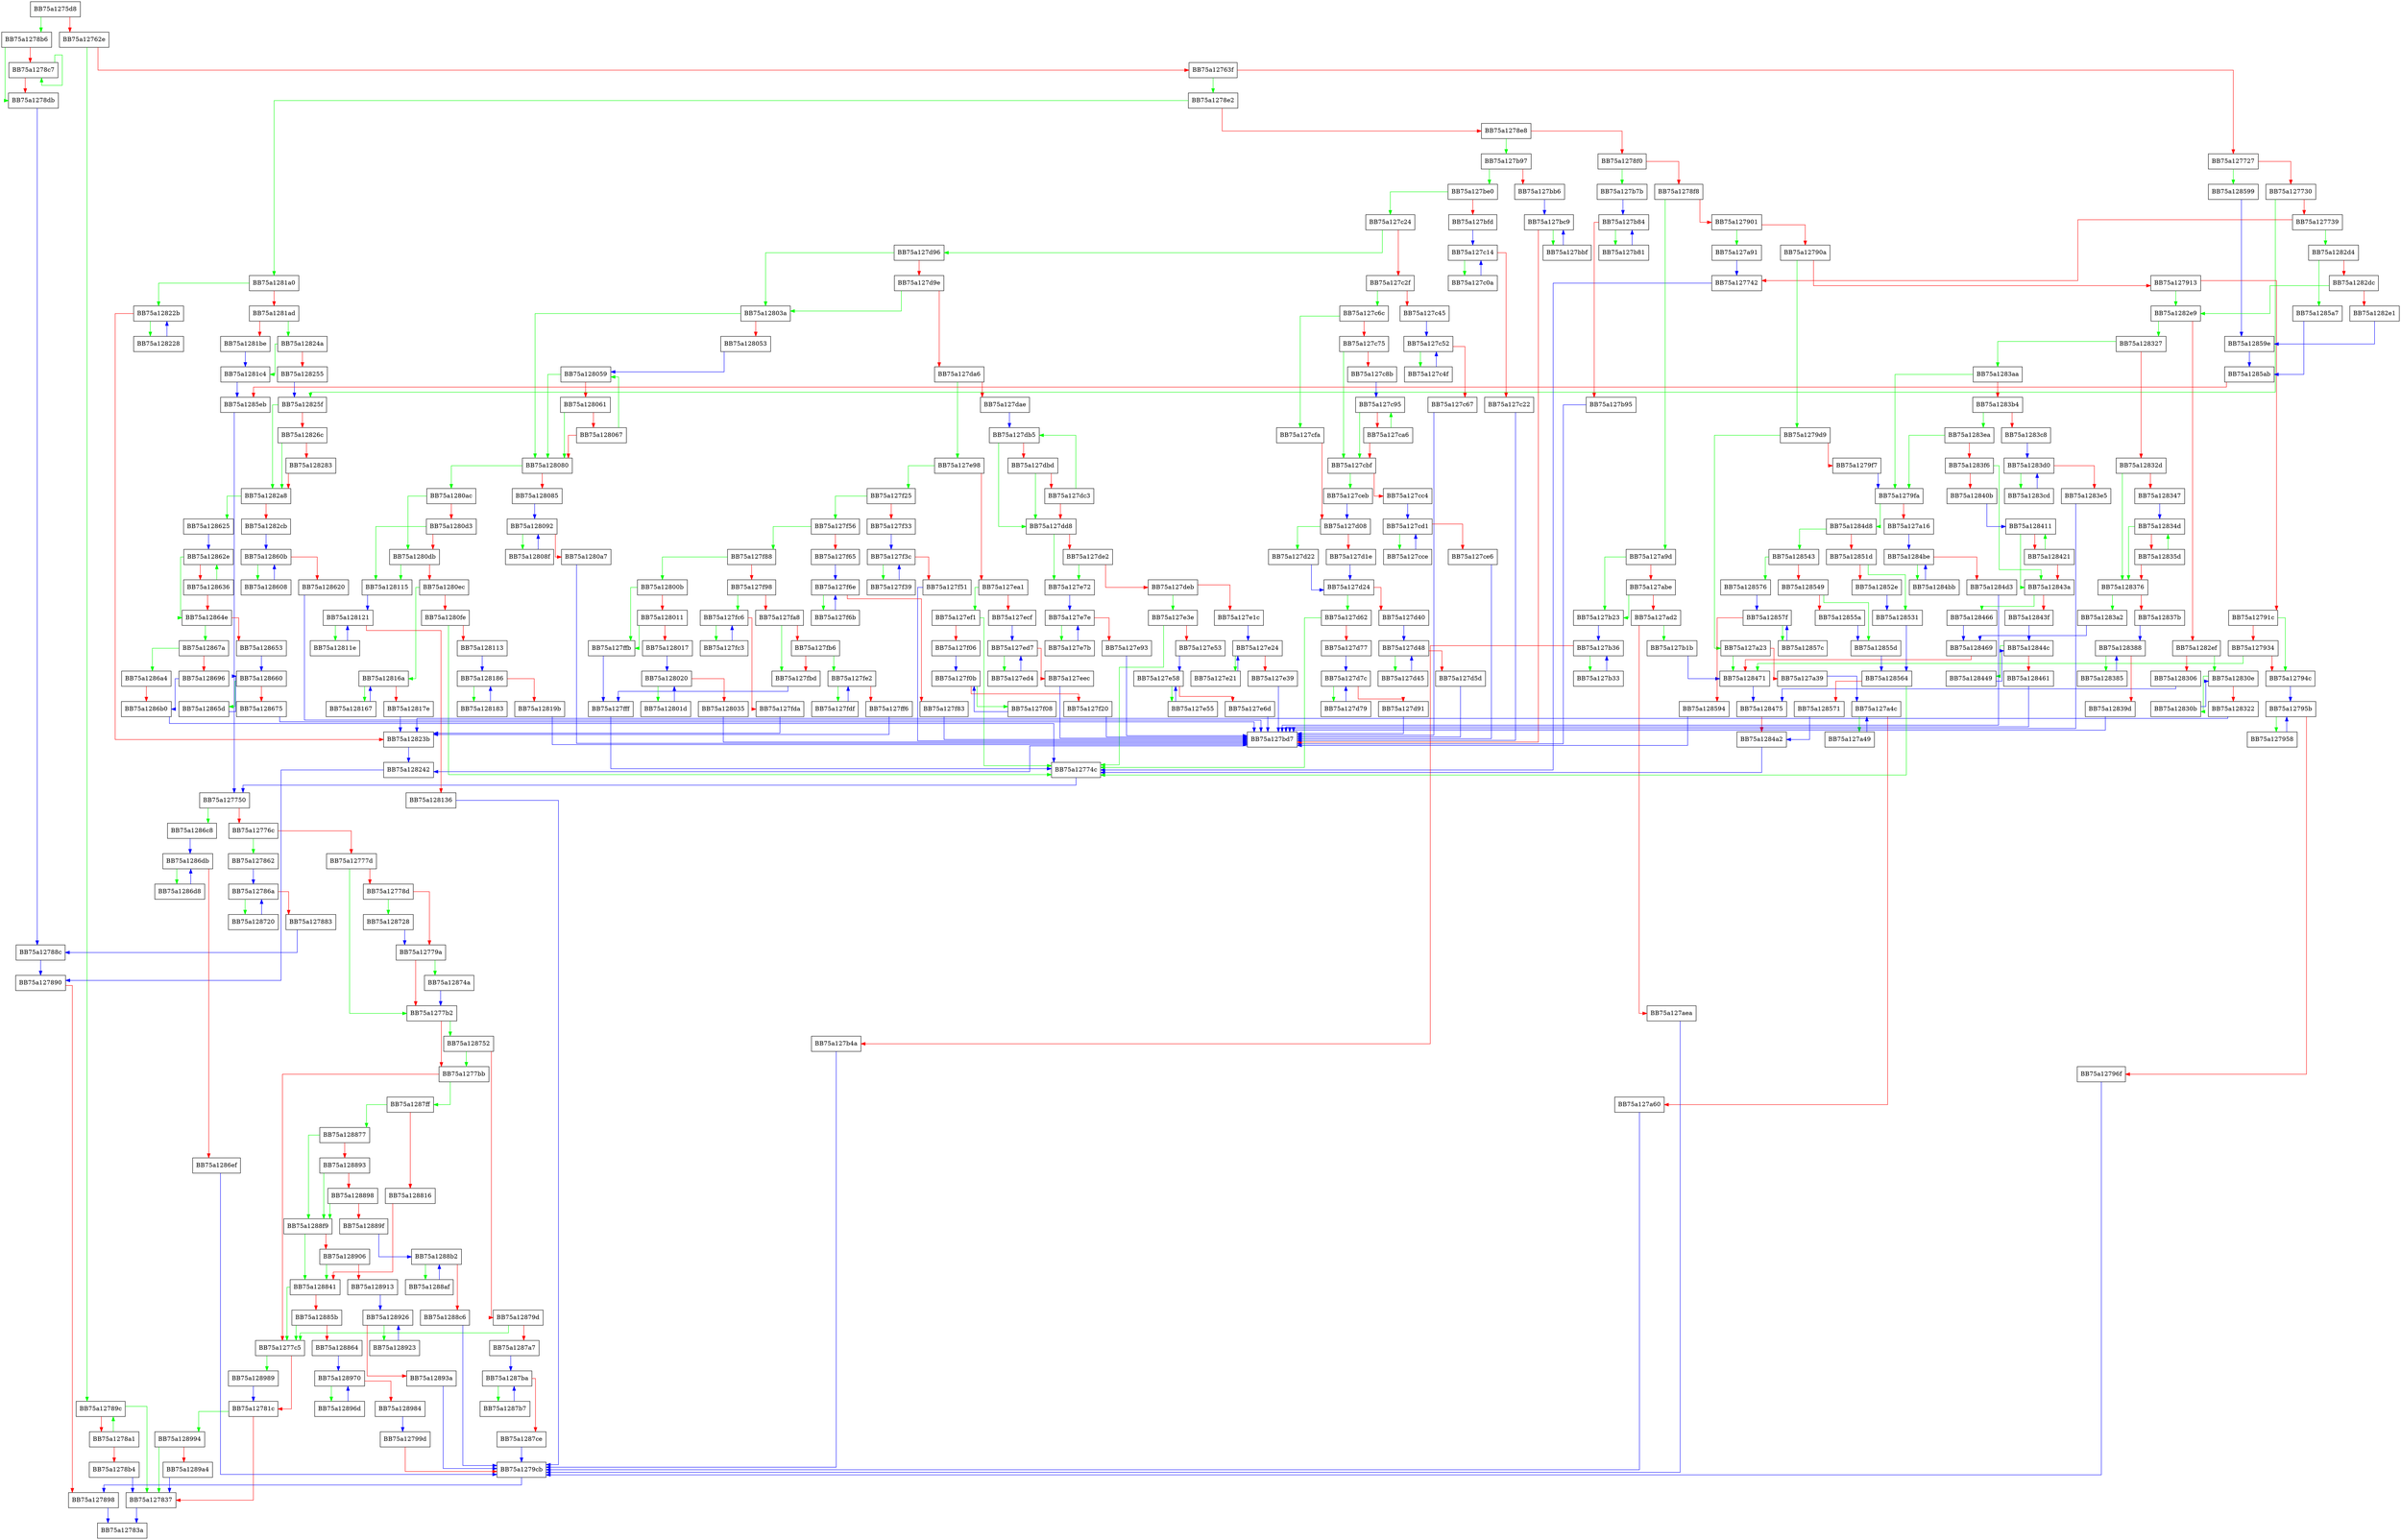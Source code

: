 digraph parse_perl_extension {
  node [shape="box"];
  graph [splines=ortho];
  BB75a1275d8 -> BB75a1278b6 [color="green"];
  BB75a1275d8 -> BB75a12762e [color="red"];
  BB75a12762e -> BB75a12789c [color="green"];
  BB75a12762e -> BB75a12763f [color="red"];
  BB75a12763f -> BB75a1278e2 [color="green"];
  BB75a12763f -> BB75a127727 [color="red"];
  BB75a127727 -> BB75a128599 [color="green"];
  BB75a127727 -> BB75a127730 [color="red"];
  BB75a127730 -> BB75a12825f [color="green"];
  BB75a127730 -> BB75a127739 [color="red"];
  BB75a127739 -> BB75a1282d4 [color="green"];
  BB75a127739 -> BB75a127742 [color="red"];
  BB75a127742 -> BB75a12774c [color="blue"];
  BB75a12774c -> BB75a127750 [color="blue"];
  BB75a127750 -> BB75a1286c8 [color="green"];
  BB75a127750 -> BB75a12776c [color="red"];
  BB75a12776c -> BB75a127862 [color="green"];
  BB75a12776c -> BB75a12777d [color="red"];
  BB75a12777d -> BB75a1277b2 [color="green"];
  BB75a12777d -> BB75a12778d [color="red"];
  BB75a12778d -> BB75a128728 [color="green"];
  BB75a12778d -> BB75a12779a [color="red"];
  BB75a12779a -> BB75a12874a [color="green"];
  BB75a12779a -> BB75a1277b2 [color="red"];
  BB75a1277b2 -> BB75a128752 [color="green"];
  BB75a1277b2 -> BB75a1277bb [color="red"];
  BB75a1277bb -> BB75a1287ff [color="green"];
  BB75a1277bb -> BB75a1277c5 [color="red"];
  BB75a1277c5 -> BB75a128989 [color="green"];
  BB75a1277c5 -> BB75a12781c [color="red"];
  BB75a12781c -> BB75a128994 [color="green"];
  BB75a12781c -> BB75a127837 [color="red"];
  BB75a127837 -> BB75a12783a [color="blue"];
  BB75a127862 -> BB75a12786a [color="blue"];
  BB75a12786a -> BB75a128720 [color="green"];
  BB75a12786a -> BB75a127883 [color="red"];
  BB75a127883 -> BB75a12788c [color="blue"];
  BB75a12788c -> BB75a127890 [color="blue"];
  BB75a127890 -> BB75a127898 [color="red"];
  BB75a127898 -> BB75a12783a [color="blue"];
  BB75a12789c -> BB75a127837 [color="green"];
  BB75a12789c -> BB75a1278a1 [color="red"];
  BB75a1278a1 -> BB75a12789c [color="green"];
  BB75a1278a1 -> BB75a1278b4 [color="red"];
  BB75a1278b4 -> BB75a127837 [color="blue"];
  BB75a1278b6 -> BB75a1278db [color="green"];
  BB75a1278b6 -> BB75a1278c7 [color="red"];
  BB75a1278c7 -> BB75a1278c7 [color="green"];
  BB75a1278c7 -> BB75a1278db [color="red"];
  BB75a1278db -> BB75a12788c [color="blue"];
  BB75a1278e2 -> BB75a1281a0 [color="green"];
  BB75a1278e2 -> BB75a1278e8 [color="red"];
  BB75a1278e8 -> BB75a127b97 [color="green"];
  BB75a1278e8 -> BB75a1278f0 [color="red"];
  BB75a1278f0 -> BB75a127b7b [color="green"];
  BB75a1278f0 -> BB75a1278f8 [color="red"];
  BB75a1278f8 -> BB75a127a9d [color="green"];
  BB75a1278f8 -> BB75a127901 [color="red"];
  BB75a127901 -> BB75a127a91 [color="green"];
  BB75a127901 -> BB75a12790a [color="red"];
  BB75a12790a -> BB75a1279d9 [color="green"];
  BB75a12790a -> BB75a127913 [color="red"];
  BB75a127913 -> BB75a1282e9 [color="green"];
  BB75a127913 -> BB75a12791c [color="red"];
  BB75a12791c -> BB75a12794c [color="green"];
  BB75a12791c -> BB75a127934 [color="red"];
  BB75a127934 -> BB75a128471 [color="green"];
  BB75a127934 -> BB75a12794c [color="red"];
  BB75a12794c -> BB75a12795b [color="blue"];
  BB75a127958 -> BB75a12795b [color="blue"];
  BB75a12795b -> BB75a127958 [color="green"];
  BB75a12795b -> BB75a12796f [color="red"];
  BB75a12796f -> BB75a1279cb [color="blue"];
  BB75a12799d -> BB75a1279cb [color="red"];
  BB75a1279cb -> BB75a127898 [color="blue"];
  BB75a1279d9 -> BB75a127a23 [color="green"];
  BB75a1279d9 -> BB75a1279f7 [color="red"];
  BB75a1279f7 -> BB75a1279fa [color="blue"];
  BB75a1279fa -> BB75a1284d8 [color="green"];
  BB75a1279fa -> BB75a127a16 [color="red"];
  BB75a127a16 -> BB75a1284be [color="blue"];
  BB75a127a23 -> BB75a128471 [color="green"];
  BB75a127a23 -> BB75a127a39 [color="red"];
  BB75a127a39 -> BB75a127a4c [color="blue"];
  BB75a127a49 -> BB75a127a4c [color="blue"];
  BB75a127a4c -> BB75a127a49 [color="green"];
  BB75a127a4c -> BB75a127a60 [color="red"];
  BB75a127a60 -> BB75a1279cb [color="blue"];
  BB75a127a91 -> BB75a127742 [color="blue"];
  BB75a127a9d -> BB75a127b23 [color="green"];
  BB75a127a9d -> BB75a127abe [color="red"];
  BB75a127abe -> BB75a127b23 [color="green"];
  BB75a127abe -> BB75a127ad2 [color="red"];
  BB75a127ad2 -> BB75a127b1b [color="green"];
  BB75a127ad2 -> BB75a127aea [color="red"];
  BB75a127aea -> BB75a1279cb [color="blue"];
  BB75a127b1b -> BB75a128471 [color="blue"];
  BB75a127b23 -> BB75a127b36 [color="blue"];
  BB75a127b33 -> BB75a127b36 [color="blue"];
  BB75a127b36 -> BB75a127b33 [color="green"];
  BB75a127b36 -> BB75a127b4a [color="red"];
  BB75a127b4a -> BB75a1279cb [color="blue"];
  BB75a127b7b -> BB75a127b84 [color="blue"];
  BB75a127b81 -> BB75a127b84 [color="blue"];
  BB75a127b84 -> BB75a127b81 [color="green"];
  BB75a127b84 -> BB75a127b95 [color="red"];
  BB75a127b95 -> BB75a127bd7 [color="blue"];
  BB75a127b97 -> BB75a127be0 [color="green"];
  BB75a127b97 -> BB75a127bb6 [color="red"];
  BB75a127bb6 -> BB75a127bc9 [color="blue"];
  BB75a127bbf -> BB75a127bc9 [color="blue"];
  BB75a127bc9 -> BB75a127bbf [color="green"];
  BB75a127bc9 -> BB75a127bd7 [color="red"];
  BB75a127bd7 -> BB75a128242 [color="blue"];
  BB75a127be0 -> BB75a127c24 [color="green"];
  BB75a127be0 -> BB75a127bfd [color="red"];
  BB75a127bfd -> BB75a127c14 [color="blue"];
  BB75a127c0a -> BB75a127c14 [color="blue"];
  BB75a127c14 -> BB75a127c0a [color="green"];
  BB75a127c14 -> BB75a127c22 [color="red"];
  BB75a127c22 -> BB75a127bd7 [color="blue"];
  BB75a127c24 -> BB75a127d96 [color="green"];
  BB75a127c24 -> BB75a127c2f [color="red"];
  BB75a127c2f -> BB75a127c6c [color="green"];
  BB75a127c2f -> BB75a127c45 [color="red"];
  BB75a127c45 -> BB75a127c52 [color="blue"];
  BB75a127c4f -> BB75a127c52 [color="blue"];
  BB75a127c52 -> BB75a127c4f [color="green"];
  BB75a127c52 -> BB75a127c67 [color="red"];
  BB75a127c67 -> BB75a127bd7 [color="blue"];
  BB75a127c6c -> BB75a127cfa [color="green"];
  BB75a127c6c -> BB75a127c75 [color="red"];
  BB75a127c75 -> BB75a127cbf [color="green"];
  BB75a127c75 -> BB75a127c8b [color="red"];
  BB75a127c8b -> BB75a127c95 [color="blue"];
  BB75a127c95 -> BB75a127cbf [color="green"];
  BB75a127c95 -> BB75a127ca6 [color="red"];
  BB75a127ca6 -> BB75a127c95 [color="green"];
  BB75a127ca6 -> BB75a127cbf [color="red"];
  BB75a127cbf -> BB75a127ceb [color="green"];
  BB75a127cbf -> BB75a127cc4 [color="red"];
  BB75a127cc4 -> BB75a127cd1 [color="blue"];
  BB75a127cce -> BB75a127cd1 [color="blue"];
  BB75a127cd1 -> BB75a127cce [color="green"];
  BB75a127cd1 -> BB75a127ce6 [color="red"];
  BB75a127ce6 -> BB75a127bd7 [color="blue"];
  BB75a127ceb -> BB75a127d08 [color="blue"];
  BB75a127cfa -> BB75a127d08 [color="red"];
  BB75a127d08 -> BB75a127d22 [color="green"];
  BB75a127d08 -> BB75a127d1e [color="red"];
  BB75a127d1e -> BB75a127d24 [color="blue"];
  BB75a127d22 -> BB75a127d24 [color="blue"];
  BB75a127d24 -> BB75a127d62 [color="green"];
  BB75a127d24 -> BB75a127d40 [color="red"];
  BB75a127d40 -> BB75a127d48 [color="blue"];
  BB75a127d45 -> BB75a127d48 [color="blue"];
  BB75a127d48 -> BB75a127d45 [color="green"];
  BB75a127d48 -> BB75a127d5d [color="red"];
  BB75a127d5d -> BB75a127bd7 [color="blue"];
  BB75a127d62 -> BB75a12774c [color="green"];
  BB75a127d62 -> BB75a127d77 [color="red"];
  BB75a127d77 -> BB75a127d7c [color="blue"];
  BB75a127d79 -> BB75a127d7c [color="blue"];
  BB75a127d7c -> BB75a127d79 [color="green"];
  BB75a127d7c -> BB75a127d91 [color="red"];
  BB75a127d91 -> BB75a127bd7 [color="blue"];
  BB75a127d96 -> BB75a12803a [color="green"];
  BB75a127d96 -> BB75a127d9e [color="red"];
  BB75a127d9e -> BB75a12803a [color="green"];
  BB75a127d9e -> BB75a127da6 [color="red"];
  BB75a127da6 -> BB75a127e98 [color="green"];
  BB75a127da6 -> BB75a127dae [color="red"];
  BB75a127dae -> BB75a127db5 [color="blue"];
  BB75a127db5 -> BB75a127dd8 [color="green"];
  BB75a127db5 -> BB75a127dbd [color="red"];
  BB75a127dbd -> BB75a127dd8 [color="green"];
  BB75a127dbd -> BB75a127dc3 [color="red"];
  BB75a127dc3 -> BB75a127db5 [color="green"];
  BB75a127dc3 -> BB75a127dd8 [color="red"];
  BB75a127dd8 -> BB75a127e72 [color="green"];
  BB75a127dd8 -> BB75a127de2 [color="red"];
  BB75a127de2 -> BB75a127e72 [color="green"];
  BB75a127de2 -> BB75a127deb [color="red"];
  BB75a127deb -> BB75a127e3e [color="green"];
  BB75a127deb -> BB75a127e1c [color="red"];
  BB75a127e1c -> BB75a127e24 [color="blue"];
  BB75a127e21 -> BB75a127e24 [color="blue"];
  BB75a127e24 -> BB75a127e21 [color="green"];
  BB75a127e24 -> BB75a127e39 [color="red"];
  BB75a127e39 -> BB75a127bd7 [color="blue"];
  BB75a127e3e -> BB75a12774c [color="green"];
  BB75a127e3e -> BB75a127e53 [color="red"];
  BB75a127e53 -> BB75a127e58 [color="blue"];
  BB75a127e55 -> BB75a127e58 [color="blue"];
  BB75a127e58 -> BB75a127e55 [color="green"];
  BB75a127e58 -> BB75a127e6d [color="red"];
  BB75a127e6d -> BB75a127bd7 [color="blue"];
  BB75a127e72 -> BB75a127e7e [color="blue"];
  BB75a127e7b -> BB75a127e7e [color="blue"];
  BB75a127e7e -> BB75a127e7b [color="green"];
  BB75a127e7e -> BB75a127e93 [color="red"];
  BB75a127e93 -> BB75a127bd7 [color="blue"];
  BB75a127e98 -> BB75a127f25 [color="green"];
  BB75a127e98 -> BB75a127ea1 [color="red"];
  BB75a127ea1 -> BB75a127ef1 [color="green"];
  BB75a127ea1 -> BB75a127ecf [color="red"];
  BB75a127ecf -> BB75a127ed7 [color="blue"];
  BB75a127ed4 -> BB75a127ed7 [color="blue"];
  BB75a127ed7 -> BB75a127ed4 [color="green"];
  BB75a127ed7 -> BB75a127eec [color="red"];
  BB75a127eec -> BB75a127bd7 [color="blue"];
  BB75a127ef1 -> BB75a12774c [color="green"];
  BB75a127ef1 -> BB75a127f06 [color="red"];
  BB75a127f06 -> BB75a127f0b [color="blue"];
  BB75a127f08 -> BB75a127f0b [color="blue"];
  BB75a127f0b -> BB75a127f08 [color="green"];
  BB75a127f0b -> BB75a127f20 [color="red"];
  BB75a127f20 -> BB75a127bd7 [color="blue"];
  BB75a127f25 -> BB75a127f56 [color="green"];
  BB75a127f25 -> BB75a127f33 [color="red"];
  BB75a127f33 -> BB75a127f3c [color="blue"];
  BB75a127f39 -> BB75a127f3c [color="blue"];
  BB75a127f3c -> BB75a127f39 [color="green"];
  BB75a127f3c -> BB75a127f51 [color="red"];
  BB75a127f51 -> BB75a127bd7 [color="blue"];
  BB75a127f56 -> BB75a127f88 [color="green"];
  BB75a127f56 -> BB75a127f65 [color="red"];
  BB75a127f65 -> BB75a127f6e [color="blue"];
  BB75a127f6b -> BB75a127f6e [color="blue"];
  BB75a127f6e -> BB75a127f6b [color="green"];
  BB75a127f6e -> BB75a127f83 [color="red"];
  BB75a127f83 -> BB75a127bd7 [color="blue"];
  BB75a127f88 -> BB75a12800b [color="green"];
  BB75a127f88 -> BB75a127f98 [color="red"];
  BB75a127f98 -> BB75a127fc6 [color="green"];
  BB75a127f98 -> BB75a127fa8 [color="red"];
  BB75a127fa8 -> BB75a127fbd [color="green"];
  BB75a127fa8 -> BB75a127fb6 [color="red"];
  BB75a127fb6 -> BB75a127fe2 [color="green"];
  BB75a127fb6 -> BB75a127fbd [color="red"];
  BB75a127fbd -> BB75a127fff [color="blue"];
  BB75a127fc3 -> BB75a127fc6 [color="blue"];
  BB75a127fc6 -> BB75a127fc3 [color="green"];
  BB75a127fc6 -> BB75a127fda [color="red"];
  BB75a127fda -> BB75a12823b [color="blue"];
  BB75a127fdf -> BB75a127fe2 [color="blue"];
  BB75a127fe2 -> BB75a127fdf [color="green"];
  BB75a127fe2 -> BB75a127ff6 [color="red"];
  BB75a127ff6 -> BB75a12823b [color="blue"];
  BB75a127ffb -> BB75a127fff [color="blue"];
  BB75a127fff -> BB75a12774c [color="blue"];
  BB75a12800b -> BB75a127ffb [color="green"];
  BB75a12800b -> BB75a128011 [color="red"];
  BB75a128011 -> BB75a127ffb [color="green"];
  BB75a128011 -> BB75a128017 [color="red"];
  BB75a128017 -> BB75a128020 [color="blue"];
  BB75a12801d -> BB75a128020 [color="blue"];
  BB75a128020 -> BB75a12801d [color="green"];
  BB75a128020 -> BB75a128035 [color="red"];
  BB75a128035 -> BB75a127bd7 [color="blue"];
  BB75a12803a -> BB75a128080 [color="green"];
  BB75a12803a -> BB75a128053 [color="red"];
  BB75a128053 -> BB75a128059 [color="blue"];
  BB75a128059 -> BB75a128080 [color="green"];
  BB75a128059 -> BB75a128061 [color="red"];
  BB75a128061 -> BB75a128080 [color="green"];
  BB75a128061 -> BB75a128067 [color="red"];
  BB75a128067 -> BB75a128059 [color="green"];
  BB75a128067 -> BB75a128080 [color="red"];
  BB75a128080 -> BB75a1280ac [color="green"];
  BB75a128080 -> BB75a128085 [color="red"];
  BB75a128085 -> BB75a128092 [color="blue"];
  BB75a12808f -> BB75a128092 [color="blue"];
  BB75a128092 -> BB75a12808f [color="green"];
  BB75a128092 -> BB75a1280a7 [color="red"];
  BB75a1280a7 -> BB75a127bd7 [color="blue"];
  BB75a1280ac -> BB75a1280db [color="green"];
  BB75a1280ac -> BB75a1280d3 [color="red"];
  BB75a1280d3 -> BB75a128115 [color="green"];
  BB75a1280d3 -> BB75a1280db [color="red"];
  BB75a1280db -> BB75a128115 [color="green"];
  BB75a1280db -> BB75a1280ec [color="red"];
  BB75a1280ec -> BB75a12816a [color="green"];
  BB75a1280ec -> BB75a1280fe [color="red"];
  BB75a1280fe -> BB75a12774c [color="green"];
  BB75a1280fe -> BB75a128113 [color="red"];
  BB75a128113 -> BB75a128186 [color="blue"];
  BB75a128115 -> BB75a128121 [color="blue"];
  BB75a12811e -> BB75a128121 [color="blue"];
  BB75a128121 -> BB75a12811e [color="green"];
  BB75a128121 -> BB75a128136 [color="red"];
  BB75a128136 -> BB75a1279cb [color="blue"];
  BB75a128167 -> BB75a12816a [color="blue"];
  BB75a12816a -> BB75a128167 [color="green"];
  BB75a12816a -> BB75a12817e [color="red"];
  BB75a12817e -> BB75a12823b [color="blue"];
  BB75a128183 -> BB75a128186 [color="blue"];
  BB75a128186 -> BB75a128183 [color="green"];
  BB75a128186 -> BB75a12819b [color="red"];
  BB75a12819b -> BB75a127bd7 [color="blue"];
  BB75a1281a0 -> BB75a12822b [color="green"];
  BB75a1281a0 -> BB75a1281ad [color="red"];
  BB75a1281ad -> BB75a12824a [color="green"];
  BB75a1281ad -> BB75a1281be [color="red"];
  BB75a1281be -> BB75a1281c4 [color="blue"];
  BB75a1281c4 -> BB75a1285eb [color="blue"];
  BB75a128228 -> BB75a12822b [color="blue"];
  BB75a12822b -> BB75a128228 [color="green"];
  BB75a12822b -> BB75a12823b [color="red"];
  BB75a12823b -> BB75a128242 [color="blue"];
  BB75a128242 -> BB75a127890 [color="blue"];
  BB75a12824a -> BB75a1281c4 [color="green"];
  BB75a12824a -> BB75a128255 [color="red"];
  BB75a128255 -> BB75a12825f [color="blue"];
  BB75a12825f -> BB75a1282a8 [color="green"];
  BB75a12825f -> BB75a12826c [color="red"];
  BB75a12826c -> BB75a1282a8 [color="green"];
  BB75a12826c -> BB75a128283 [color="red"];
  BB75a128283 -> BB75a1282a8 [color="red"];
  BB75a1282a8 -> BB75a128625 [color="green"];
  BB75a1282a8 -> BB75a1282cb [color="red"];
  BB75a1282cb -> BB75a12860b [color="blue"];
  BB75a1282d4 -> BB75a1285a7 [color="green"];
  BB75a1282d4 -> BB75a1282dc [color="red"];
  BB75a1282dc -> BB75a1282e9 [color="green"];
  BB75a1282dc -> BB75a1282e1 [color="red"];
  BB75a1282e1 -> BB75a12859e [color="blue"];
  BB75a1282e9 -> BB75a128327 [color="green"];
  BB75a1282e9 -> BB75a1282ef [color="red"];
  BB75a1282ef -> BB75a12830e [color="green"];
  BB75a1282ef -> BB75a128306 [color="red"];
  BB75a128306 -> BB75a128475 [color="blue"];
  BB75a12830b -> BB75a12830e [color="blue"];
  BB75a12830e -> BB75a12830b [color="green"];
  BB75a12830e -> BB75a128322 [color="red"];
  BB75a128322 -> BB75a12823b [color="blue"];
  BB75a128327 -> BB75a1283aa [color="green"];
  BB75a128327 -> BB75a12832d [color="red"];
  BB75a12832d -> BB75a128376 [color="green"];
  BB75a12832d -> BB75a128347 [color="red"];
  BB75a128347 -> BB75a12834d [color="blue"];
  BB75a12834d -> BB75a128376 [color="green"];
  BB75a12834d -> BB75a12835d [color="red"];
  BB75a12835d -> BB75a12834d [color="green"];
  BB75a12835d -> BB75a128376 [color="red"];
  BB75a128376 -> BB75a1283a2 [color="green"];
  BB75a128376 -> BB75a12837b [color="red"];
  BB75a12837b -> BB75a128388 [color="blue"];
  BB75a128385 -> BB75a128388 [color="blue"];
  BB75a128388 -> BB75a128385 [color="green"];
  BB75a128388 -> BB75a12839d [color="red"];
  BB75a12839d -> BB75a127bd7 [color="blue"];
  BB75a1283a2 -> BB75a128469 [color="blue"];
  BB75a1283aa -> BB75a1279fa [color="green"];
  BB75a1283aa -> BB75a1283b4 [color="red"];
  BB75a1283b4 -> BB75a1283ea [color="green"];
  BB75a1283b4 -> BB75a1283c8 [color="red"];
  BB75a1283c8 -> BB75a1283d0 [color="blue"];
  BB75a1283cd -> BB75a1283d0 [color="blue"];
  BB75a1283d0 -> BB75a1283cd [color="green"];
  BB75a1283d0 -> BB75a1283e5 [color="red"];
  BB75a1283e5 -> BB75a127bd7 [color="blue"];
  BB75a1283ea -> BB75a1279fa [color="green"];
  BB75a1283ea -> BB75a1283f6 [color="red"];
  BB75a1283f6 -> BB75a12843a [color="green"];
  BB75a1283f6 -> BB75a12840b [color="red"];
  BB75a12840b -> BB75a128411 [color="blue"];
  BB75a128411 -> BB75a12843a [color="green"];
  BB75a128411 -> BB75a128421 [color="red"];
  BB75a128421 -> BB75a128411 [color="green"];
  BB75a128421 -> BB75a12843a [color="red"];
  BB75a12843a -> BB75a128466 [color="green"];
  BB75a12843a -> BB75a12843f [color="red"];
  BB75a12843f -> BB75a12844c [color="blue"];
  BB75a128449 -> BB75a12844c [color="blue"];
  BB75a12844c -> BB75a128449 [color="green"];
  BB75a12844c -> BB75a128461 [color="red"];
  BB75a128461 -> BB75a127bd7 [color="blue"];
  BB75a128466 -> BB75a128469 [color="blue"];
  BB75a128469 -> BB75a128471 [color="red"];
  BB75a128471 -> BB75a128475 [color="blue"];
  BB75a128475 -> BB75a1284a2 [color="red"];
  BB75a1284a2 -> BB75a12774c [color="blue"];
  BB75a1284bb -> BB75a1284be [color="blue"];
  BB75a1284be -> BB75a1284bb [color="green"];
  BB75a1284be -> BB75a1284d3 [color="red"];
  BB75a1284d3 -> BB75a127bd7 [color="blue"];
  BB75a1284d8 -> BB75a128543 [color="green"];
  BB75a1284d8 -> BB75a12851d [color="red"];
  BB75a12851d -> BB75a128531 [color="green"];
  BB75a12851d -> BB75a12852e [color="red"];
  BB75a12852e -> BB75a128531 [color="blue"];
  BB75a128531 -> BB75a128564 [color="blue"];
  BB75a128543 -> BB75a128576 [color="green"];
  BB75a128543 -> BB75a128549 [color="red"];
  BB75a128549 -> BB75a12855d [color="green"];
  BB75a128549 -> BB75a12855a [color="red"];
  BB75a12855a -> BB75a12855d [color="blue"];
  BB75a12855d -> BB75a128564 [color="blue"];
  BB75a128564 -> BB75a12774c [color="green"];
  BB75a128564 -> BB75a128571 [color="red"];
  BB75a128571 -> BB75a1284a2 [color="blue"];
  BB75a128576 -> BB75a12857f [color="blue"];
  BB75a12857c -> BB75a12857f [color="blue"];
  BB75a12857f -> BB75a12857c [color="green"];
  BB75a12857f -> BB75a128594 [color="red"];
  BB75a128594 -> BB75a127bd7 [color="blue"];
  BB75a128599 -> BB75a12859e [color="blue"];
  BB75a12859e -> BB75a1285ab [color="blue"];
  BB75a1285a7 -> BB75a1285ab [color="blue"];
  BB75a1285ab -> BB75a1285eb [color="red"];
  BB75a1285eb -> BB75a127750 [color="blue"];
  BB75a128608 -> BB75a12860b [color="blue"];
  BB75a12860b -> BB75a128608 [color="green"];
  BB75a12860b -> BB75a128620 [color="red"];
  BB75a128620 -> BB75a127bd7 [color="blue"];
  BB75a128625 -> BB75a12862e [color="blue"];
  BB75a12862e -> BB75a12864e [color="green"];
  BB75a12862e -> BB75a128636 [color="red"];
  BB75a128636 -> BB75a12862e [color="green"];
  BB75a128636 -> BB75a12864e [color="red"];
  BB75a12864e -> BB75a12867a [color="green"];
  BB75a12864e -> BB75a128653 [color="red"];
  BB75a128653 -> BB75a128660 [color="blue"];
  BB75a12865d -> BB75a128660 [color="blue"];
  BB75a128660 -> BB75a12865d [color="green"];
  BB75a128660 -> BB75a128675 [color="red"];
  BB75a128675 -> BB75a127bd7 [color="blue"];
  BB75a12867a -> BB75a1286a4 [color="green"];
  BB75a12867a -> BB75a128696 [color="red"];
  BB75a128696 -> BB75a1286b0 [color="blue"];
  BB75a1286a4 -> BB75a1286b0 [color="red"];
  BB75a1286b0 -> BB75a12774c [color="blue"];
  BB75a1286c8 -> BB75a1286db [color="blue"];
  BB75a1286d8 -> BB75a1286db [color="blue"];
  BB75a1286db -> BB75a1286d8 [color="green"];
  BB75a1286db -> BB75a1286ef [color="red"];
  BB75a1286ef -> BB75a1279cb [color="blue"];
  BB75a128720 -> BB75a12786a [color="blue"];
  BB75a128728 -> BB75a12779a [color="blue"];
  BB75a12874a -> BB75a1277b2 [color="blue"];
  BB75a128752 -> BB75a1277bb [color="green"];
  BB75a128752 -> BB75a12879d [color="red"];
  BB75a12879d -> BB75a1277c5 [color="green"];
  BB75a12879d -> BB75a1287a7 [color="red"];
  BB75a1287a7 -> BB75a1287ba [color="blue"];
  BB75a1287b7 -> BB75a1287ba [color="blue"];
  BB75a1287ba -> BB75a1287b7 [color="green"];
  BB75a1287ba -> BB75a1287ce [color="red"];
  BB75a1287ce -> BB75a1279cb [color="blue"];
  BB75a1287ff -> BB75a128877 [color="green"];
  BB75a1287ff -> BB75a128816 [color="red"];
  BB75a128816 -> BB75a128841 [color="red"];
  BB75a128841 -> BB75a1277c5 [color="green"];
  BB75a128841 -> BB75a12885b [color="red"];
  BB75a12885b -> BB75a1277c5 [color="green"];
  BB75a12885b -> BB75a128864 [color="red"];
  BB75a128864 -> BB75a128970 [color="blue"];
  BB75a128877 -> BB75a1288f9 [color="green"];
  BB75a128877 -> BB75a128893 [color="red"];
  BB75a128893 -> BB75a1288f9 [color="green"];
  BB75a128893 -> BB75a128898 [color="red"];
  BB75a128898 -> BB75a1288f9 [color="green"];
  BB75a128898 -> BB75a12889f [color="red"];
  BB75a12889f -> BB75a1288b2 [color="blue"];
  BB75a1288af -> BB75a1288b2 [color="blue"];
  BB75a1288b2 -> BB75a1288af [color="green"];
  BB75a1288b2 -> BB75a1288c6 [color="red"];
  BB75a1288c6 -> BB75a1279cb [color="blue"];
  BB75a1288f9 -> BB75a128841 [color="green"];
  BB75a1288f9 -> BB75a128906 [color="red"];
  BB75a128906 -> BB75a128841 [color="green"];
  BB75a128906 -> BB75a128913 [color="red"];
  BB75a128913 -> BB75a128926 [color="blue"];
  BB75a128923 -> BB75a128926 [color="blue"];
  BB75a128926 -> BB75a128923 [color="green"];
  BB75a128926 -> BB75a12893a [color="red"];
  BB75a12893a -> BB75a1279cb [color="blue"];
  BB75a12896d -> BB75a128970 [color="blue"];
  BB75a128970 -> BB75a12896d [color="green"];
  BB75a128970 -> BB75a128984 [color="red"];
  BB75a128984 -> BB75a12799d [color="blue"];
  BB75a128989 -> BB75a12781c [color="blue"];
  BB75a128994 -> BB75a127837 [color="green"];
  BB75a128994 -> BB75a1289a4 [color="red"];
  BB75a1289a4 -> BB75a127837 [color="blue"];
}
